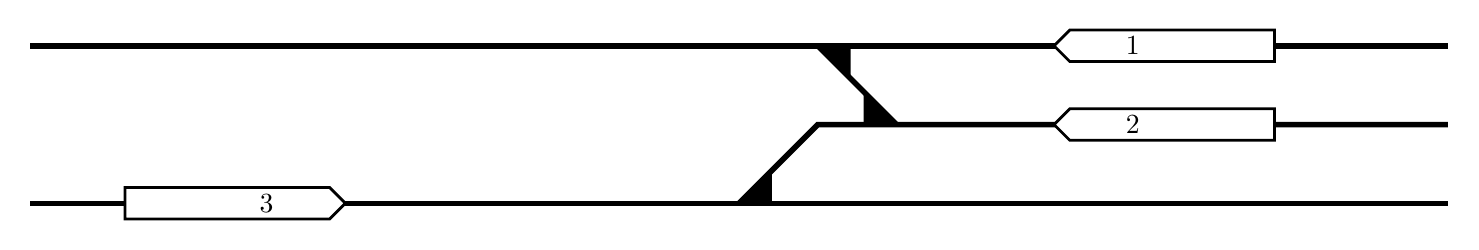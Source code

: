 %!TEX TS-program = pdflatexmk

% Copyright 2019 Martin Scheidt (Attribution 4.0 International, CC-BY 4.0)
% You are free to copy and redistribute the material in any medium or format. You are free to remix, transform, and build upon the material for any purpose, even commercially. You must give appropriate credit, provide a link to the license, and indicate if changes were made. You may not apply legal terms or technological measures that legally restrict others from doing anything the license permits. No warranties are given.

\begin{scope}
  \coordinate (base) at (0,0);
  \path[draw, line width=2pt] (-3,0) -- ++(18,0);
  \path[draw, line width=2pt] (-3,2) -- ++(18,0);
  \path[draw, line width=2pt] ( 6,0) -- ++(1,1) -- ++(8,0);
  \path[draw, line width=2pt] ( 7,2) -- ++(1,-1);
  \path[draw, line width=1pt, fill] (6,0) --  ++(0.4,0.4) -- ++(0,-0.4); % turnout marker
  \path[draw, line width=1pt, fill] (7,2) --  ++(0.4,-0.4) -- ++(0,0.4); % turnout marker
  \path[draw, line width=1pt, fill] (8,1) --  ++(-0.4,0.4) -- ++(0,-0.4); % turnout marker
  \path[draw, line width=1pt, fill=white] ( 1,0) -- ++(-0.2,-0.2) -- ++(-2.6,0) -- ++(0, 0.4) -- ++( 2.6,0) -- cycle; % train
  \path[draw, line width=1pt, fill=white] (10,1) -- ++( 0.2, 0.2) -- ++( 2.6,0) -- ++(0,-0.4) -- ++(-2.6,0) -- cycle; % train
  \path[draw, line width=1pt, fill=white] (10,2) -- ++( 0.2, 0.2) -- ++( 2.6,0) -- ++(0,-0.4) -- ++(-2.6,0) -- cycle; % train
  \node at ( 0,0) {3};
  \node at (11,1) {2};
  \node at (11,2) {1};
\end{scope}